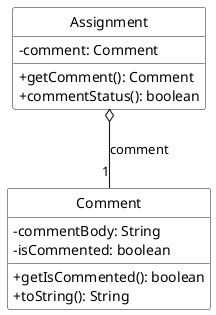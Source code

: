 @startuml
hide circle
skinparam arrowThickness 1.1
skinparam classBackgroundColor LOGIC_COLOR
skinparam classAttributeIconSize 0

class Assignment {
-comment: Comment
+getComment(): Comment
+commentStatus(): boolean
}

class Comment {
-commentBody: String
-isCommented: boolean
+getIsCommented(): boolean
+toString(): String
}

Assignment o-- "1" Comment: comment
@enduml
